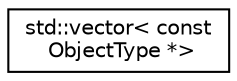 digraph "Graphical Class Hierarchy"
{
  edge [fontname="Helvetica",fontsize="10",labelfontname="Helvetica",labelfontsize="10"];
  node [fontname="Helvetica",fontsize="10",shape=record];
  rankdir="LR";
  Node0 [label="std::vector\< const\l ObjectType *\>",height=0.2,width=0.4,color="black", fillcolor="white", style="filled",URL="$classstd_1_1vector.html"];
}
